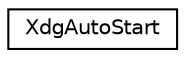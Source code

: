 digraph G
{
  edge [fontname="Helvetica",fontsize="10",labelfontname="Helvetica",labelfontsize="10"];
  node [fontname="Helvetica",fontsize="10",shape=record];
  rankdir=LR;
  Node1 [label="XdgAutoStart",height=0.2,width=0.4,color="black", fillcolor="white", style="filled",URL="$classXdgAutoStart.html",tooltip="manages the xdg-correct autostart stuff"];
}
